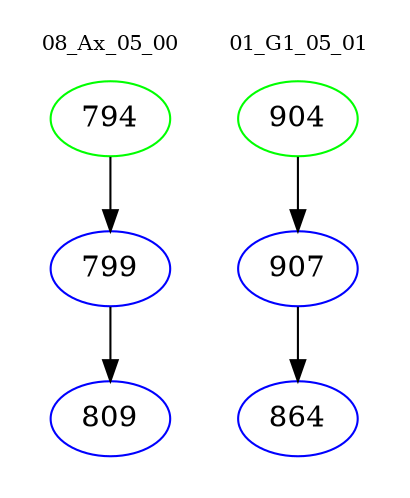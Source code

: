 digraph{
subgraph cluster_0 {
color = white
label = "08_Ax_05_00";
fontsize=10;
T0_794 [label="794", color="green"]
T0_794 -> T0_799 [color="black"]
T0_799 [label="799", color="blue"]
T0_799 -> T0_809 [color="black"]
T0_809 [label="809", color="blue"]
}
subgraph cluster_1 {
color = white
label = "01_G1_05_01";
fontsize=10;
T1_904 [label="904", color="green"]
T1_904 -> T1_907 [color="black"]
T1_907 [label="907", color="blue"]
T1_907 -> T1_864 [color="black"]
T1_864 [label="864", color="blue"]
}
}

